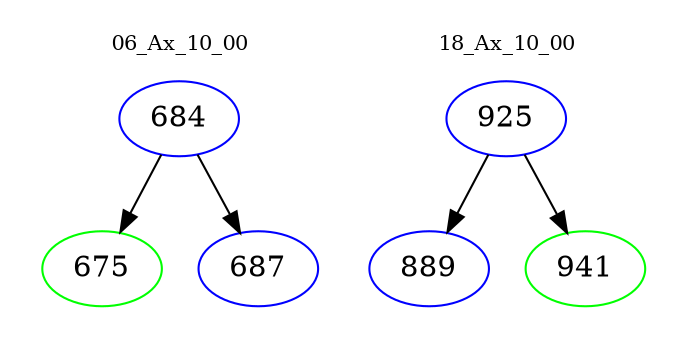digraph{
subgraph cluster_0 {
color = white
label = "06_Ax_10_00";
fontsize=10;
T0_684 [label="684", color="blue"]
T0_684 -> T0_675 [color="black"]
T0_675 [label="675", color="green"]
T0_684 -> T0_687 [color="black"]
T0_687 [label="687", color="blue"]
}
subgraph cluster_1 {
color = white
label = "18_Ax_10_00";
fontsize=10;
T1_925 [label="925", color="blue"]
T1_925 -> T1_889 [color="black"]
T1_889 [label="889", color="blue"]
T1_925 -> T1_941 [color="black"]
T1_941 [label="941", color="green"]
}
}
